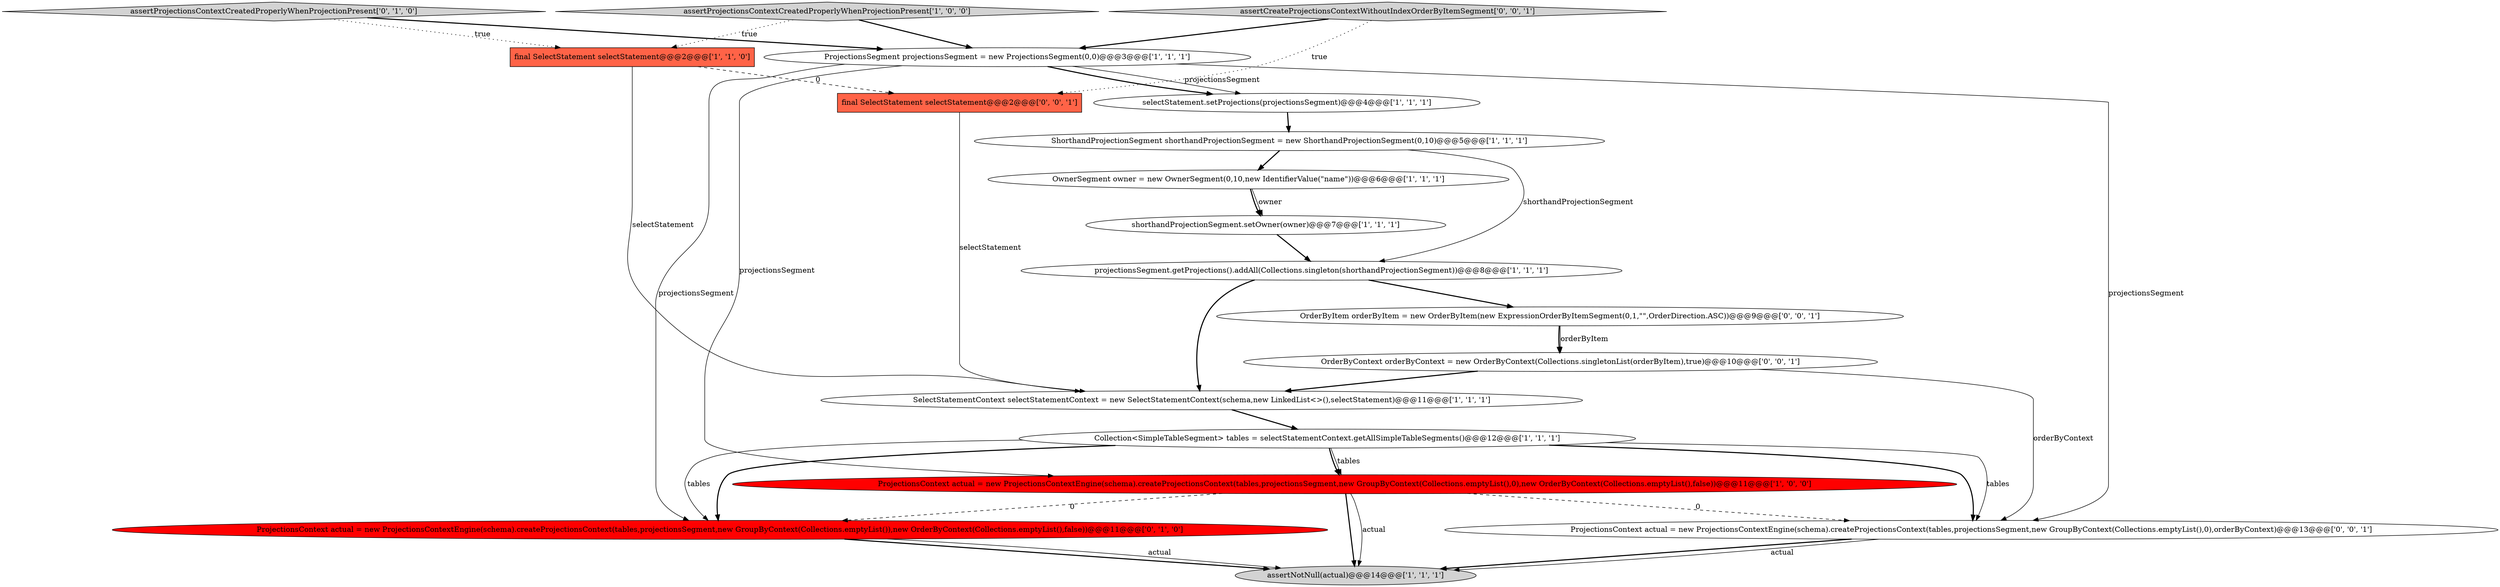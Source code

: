 digraph {
13 [style = filled, label = "assertProjectionsContextCreatedProperlyWhenProjectionPresent['0', '1', '0']", fillcolor = lightgray, shape = diamond image = "AAA0AAABBB2BBB"];
16 [style = filled, label = "ProjectionsContext actual = new ProjectionsContextEngine(schema).createProjectionsContext(tables,projectionsSegment,new GroupByContext(Collections.emptyList(),0),orderByContext)@@@13@@@['0', '0', '1']", fillcolor = white, shape = ellipse image = "AAA0AAABBB3BBB"];
0 [style = filled, label = "final SelectStatement selectStatement@@@2@@@['1', '1', '0']", fillcolor = tomato, shape = box image = "AAA0AAABBB1BBB"];
4 [style = filled, label = "ProjectionsSegment projectionsSegment = new ProjectionsSegment(0,0)@@@3@@@['1', '1', '1']", fillcolor = white, shape = ellipse image = "AAA0AAABBB1BBB"];
5 [style = filled, label = "SelectStatementContext selectStatementContext = new SelectStatementContext(schema,new LinkedList<>(),selectStatement)@@@11@@@['1', '1', '1']", fillcolor = white, shape = ellipse image = "AAA0AAABBB1BBB"];
6 [style = filled, label = "assertProjectionsContextCreatedProperlyWhenProjectionPresent['1', '0', '0']", fillcolor = lightgray, shape = diamond image = "AAA0AAABBB1BBB"];
7 [style = filled, label = "assertNotNull(actual)@@@14@@@['1', '1', '1']", fillcolor = lightgray, shape = ellipse image = "AAA0AAABBB1BBB"];
1 [style = filled, label = "ProjectionsContext actual = new ProjectionsContextEngine(schema).createProjectionsContext(tables,projectionsSegment,new GroupByContext(Collections.emptyList(),0),new OrderByContext(Collections.emptyList(),false))@@@11@@@['1', '0', '0']", fillcolor = red, shape = ellipse image = "AAA1AAABBB1BBB"];
3 [style = filled, label = "projectionsSegment.getProjections().addAll(Collections.singleton(shorthandProjectionSegment))@@@8@@@['1', '1', '1']", fillcolor = white, shape = ellipse image = "AAA0AAABBB1BBB"];
2 [style = filled, label = "selectStatement.setProjections(projectionsSegment)@@@4@@@['1', '1', '1']", fillcolor = white, shape = ellipse image = "AAA0AAABBB1BBB"];
12 [style = filled, label = "ProjectionsContext actual = new ProjectionsContextEngine(schema).createProjectionsContext(tables,projectionsSegment,new GroupByContext(Collections.emptyList()),new OrderByContext(Collections.emptyList(),false))@@@11@@@['0', '1', '0']", fillcolor = red, shape = ellipse image = "AAA1AAABBB2BBB"];
11 [style = filled, label = "ShorthandProjectionSegment shorthandProjectionSegment = new ShorthandProjectionSegment(0,10)@@@5@@@['1', '1', '1']", fillcolor = white, shape = ellipse image = "AAA0AAABBB1BBB"];
14 [style = filled, label = "assertCreateProjectionsContextWithoutIndexOrderByItemSegment['0', '0', '1']", fillcolor = lightgray, shape = diamond image = "AAA0AAABBB3BBB"];
15 [style = filled, label = "final SelectStatement selectStatement@@@2@@@['0', '0', '1']", fillcolor = tomato, shape = box image = "AAA0AAABBB3BBB"];
18 [style = filled, label = "OrderByItem orderByItem = new OrderByItem(new ExpressionOrderByItemSegment(0,1,\"\",OrderDirection.ASC))@@@9@@@['0', '0', '1']", fillcolor = white, shape = ellipse image = "AAA0AAABBB3BBB"];
10 [style = filled, label = "Collection<SimpleTableSegment> tables = selectStatementContext.getAllSimpleTableSegments()@@@12@@@['1', '1', '1']", fillcolor = white, shape = ellipse image = "AAA0AAABBB1BBB"];
17 [style = filled, label = "OrderByContext orderByContext = new OrderByContext(Collections.singletonList(orderByItem),true)@@@10@@@['0', '0', '1']", fillcolor = white, shape = ellipse image = "AAA0AAABBB3BBB"];
9 [style = filled, label = "shorthandProjectionSegment.setOwner(owner)@@@7@@@['1', '1', '1']", fillcolor = white, shape = ellipse image = "AAA0AAABBB1BBB"];
8 [style = filled, label = "OwnerSegment owner = new OwnerSegment(0,10,new IdentifierValue(\"name\"))@@@6@@@['1', '1', '1']", fillcolor = white, shape = ellipse image = "AAA0AAABBB1BBB"];
17->16 [style = solid, label="orderByContext"];
5->10 [style = bold, label=""];
17->5 [style = bold, label=""];
10->16 [style = solid, label="tables"];
8->9 [style = solid, label="owner"];
4->2 [style = solid, label="projectionsSegment"];
16->7 [style = bold, label=""];
16->7 [style = solid, label="actual"];
18->17 [style = bold, label=""];
0->15 [style = dashed, label="0"];
4->2 [style = bold, label=""];
4->1 [style = solid, label="projectionsSegment"];
1->7 [style = bold, label=""];
12->7 [style = bold, label=""];
1->7 [style = solid, label="actual"];
3->18 [style = bold, label=""];
4->16 [style = solid, label="projectionsSegment"];
6->4 [style = bold, label=""];
14->15 [style = dotted, label="true"];
10->12 [style = solid, label="tables"];
3->5 [style = bold, label=""];
1->12 [style = dashed, label="0"];
11->3 [style = solid, label="shorthandProjectionSegment"];
10->1 [style = solid, label="tables"];
10->16 [style = bold, label=""];
13->0 [style = dotted, label="true"];
10->12 [style = bold, label=""];
15->5 [style = solid, label="selectStatement"];
1->16 [style = dashed, label="0"];
12->7 [style = solid, label="actual"];
8->9 [style = bold, label=""];
9->3 [style = bold, label=""];
11->8 [style = bold, label=""];
0->5 [style = solid, label="selectStatement"];
6->0 [style = dotted, label="true"];
18->17 [style = solid, label="orderByItem"];
4->12 [style = solid, label="projectionsSegment"];
10->1 [style = bold, label=""];
2->11 [style = bold, label=""];
14->4 [style = bold, label=""];
13->4 [style = bold, label=""];
}
